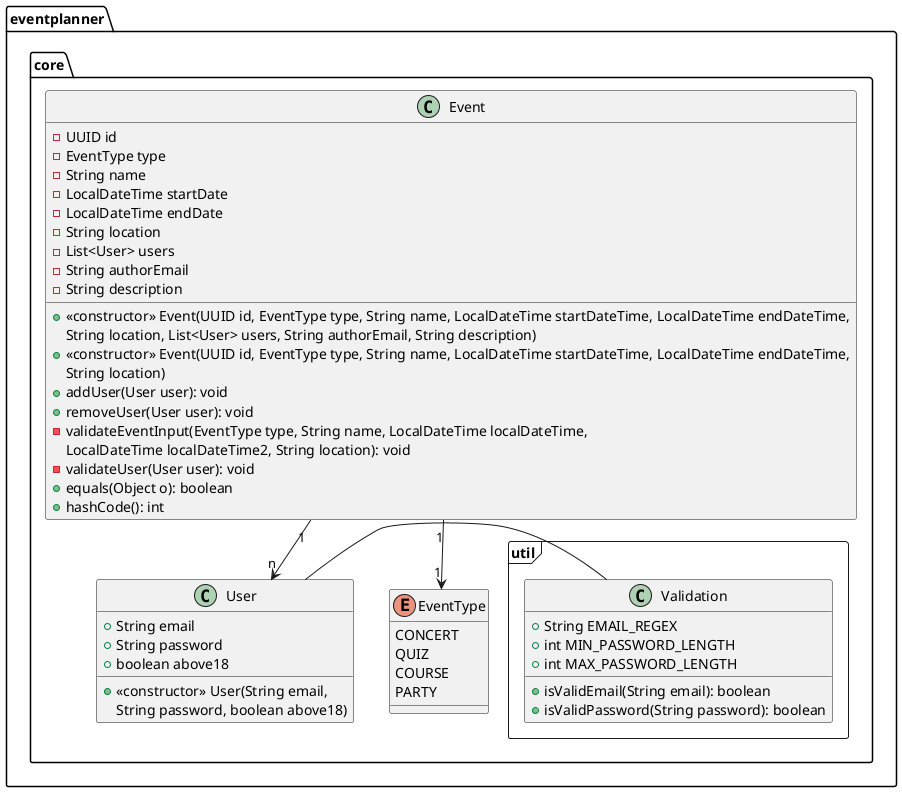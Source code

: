 @startuml core

package eventplanner.core <<Folder>>{
    
    package eventplanner.core.util <<Frame>> {
        class Validation{
            +String EMAIL_REGEX
            +int MIN_PASSWORD_LENGTH
            +int MAX_PASSWORD_LENGTH
            +isValidEmail(String email): boolean
            +isValidPassword(String password): boolean
        }
    }

    class User{
        +String email 
        +String password
        +boolean above18 
        +<<constructor>> User(String email, 
        String password, boolean above18)
    }
    class Event{
        -UUID id
        -EventType type
        -String name
        -LocalDateTime startDate
        -LocalDateTime endDate
        -String location
        -List<User> users
        -String authorEmail
        -String description
        +<<constructor>> Event(UUID id, EventType type, String name, LocalDateTime startDateTime, LocalDateTime endDateTime,
        String location, List<User> users, String authorEmail, String description)
        +<<constructor>> Event(UUID id, EventType type, String name, LocalDateTime startDateTime, LocalDateTime endDateTime,
        String location)
        +addUser(User user): void
        +removeUser(User user): void
        -validateEventInput(EventType type, String name, LocalDateTime localDateTime,
        LocalDateTime localDateTime2, String location): void
        -validateUser(User user): void
        +equals(Object o): boolean 
        +hashCode(): int 
    }
    enum EventType{
        CONCERT
        QUIZ
        COURSE
        PARTY
    }
}

Event "1"-->"n" User
Event "1"-->"1" EventType
User -right- Validation

@enduml